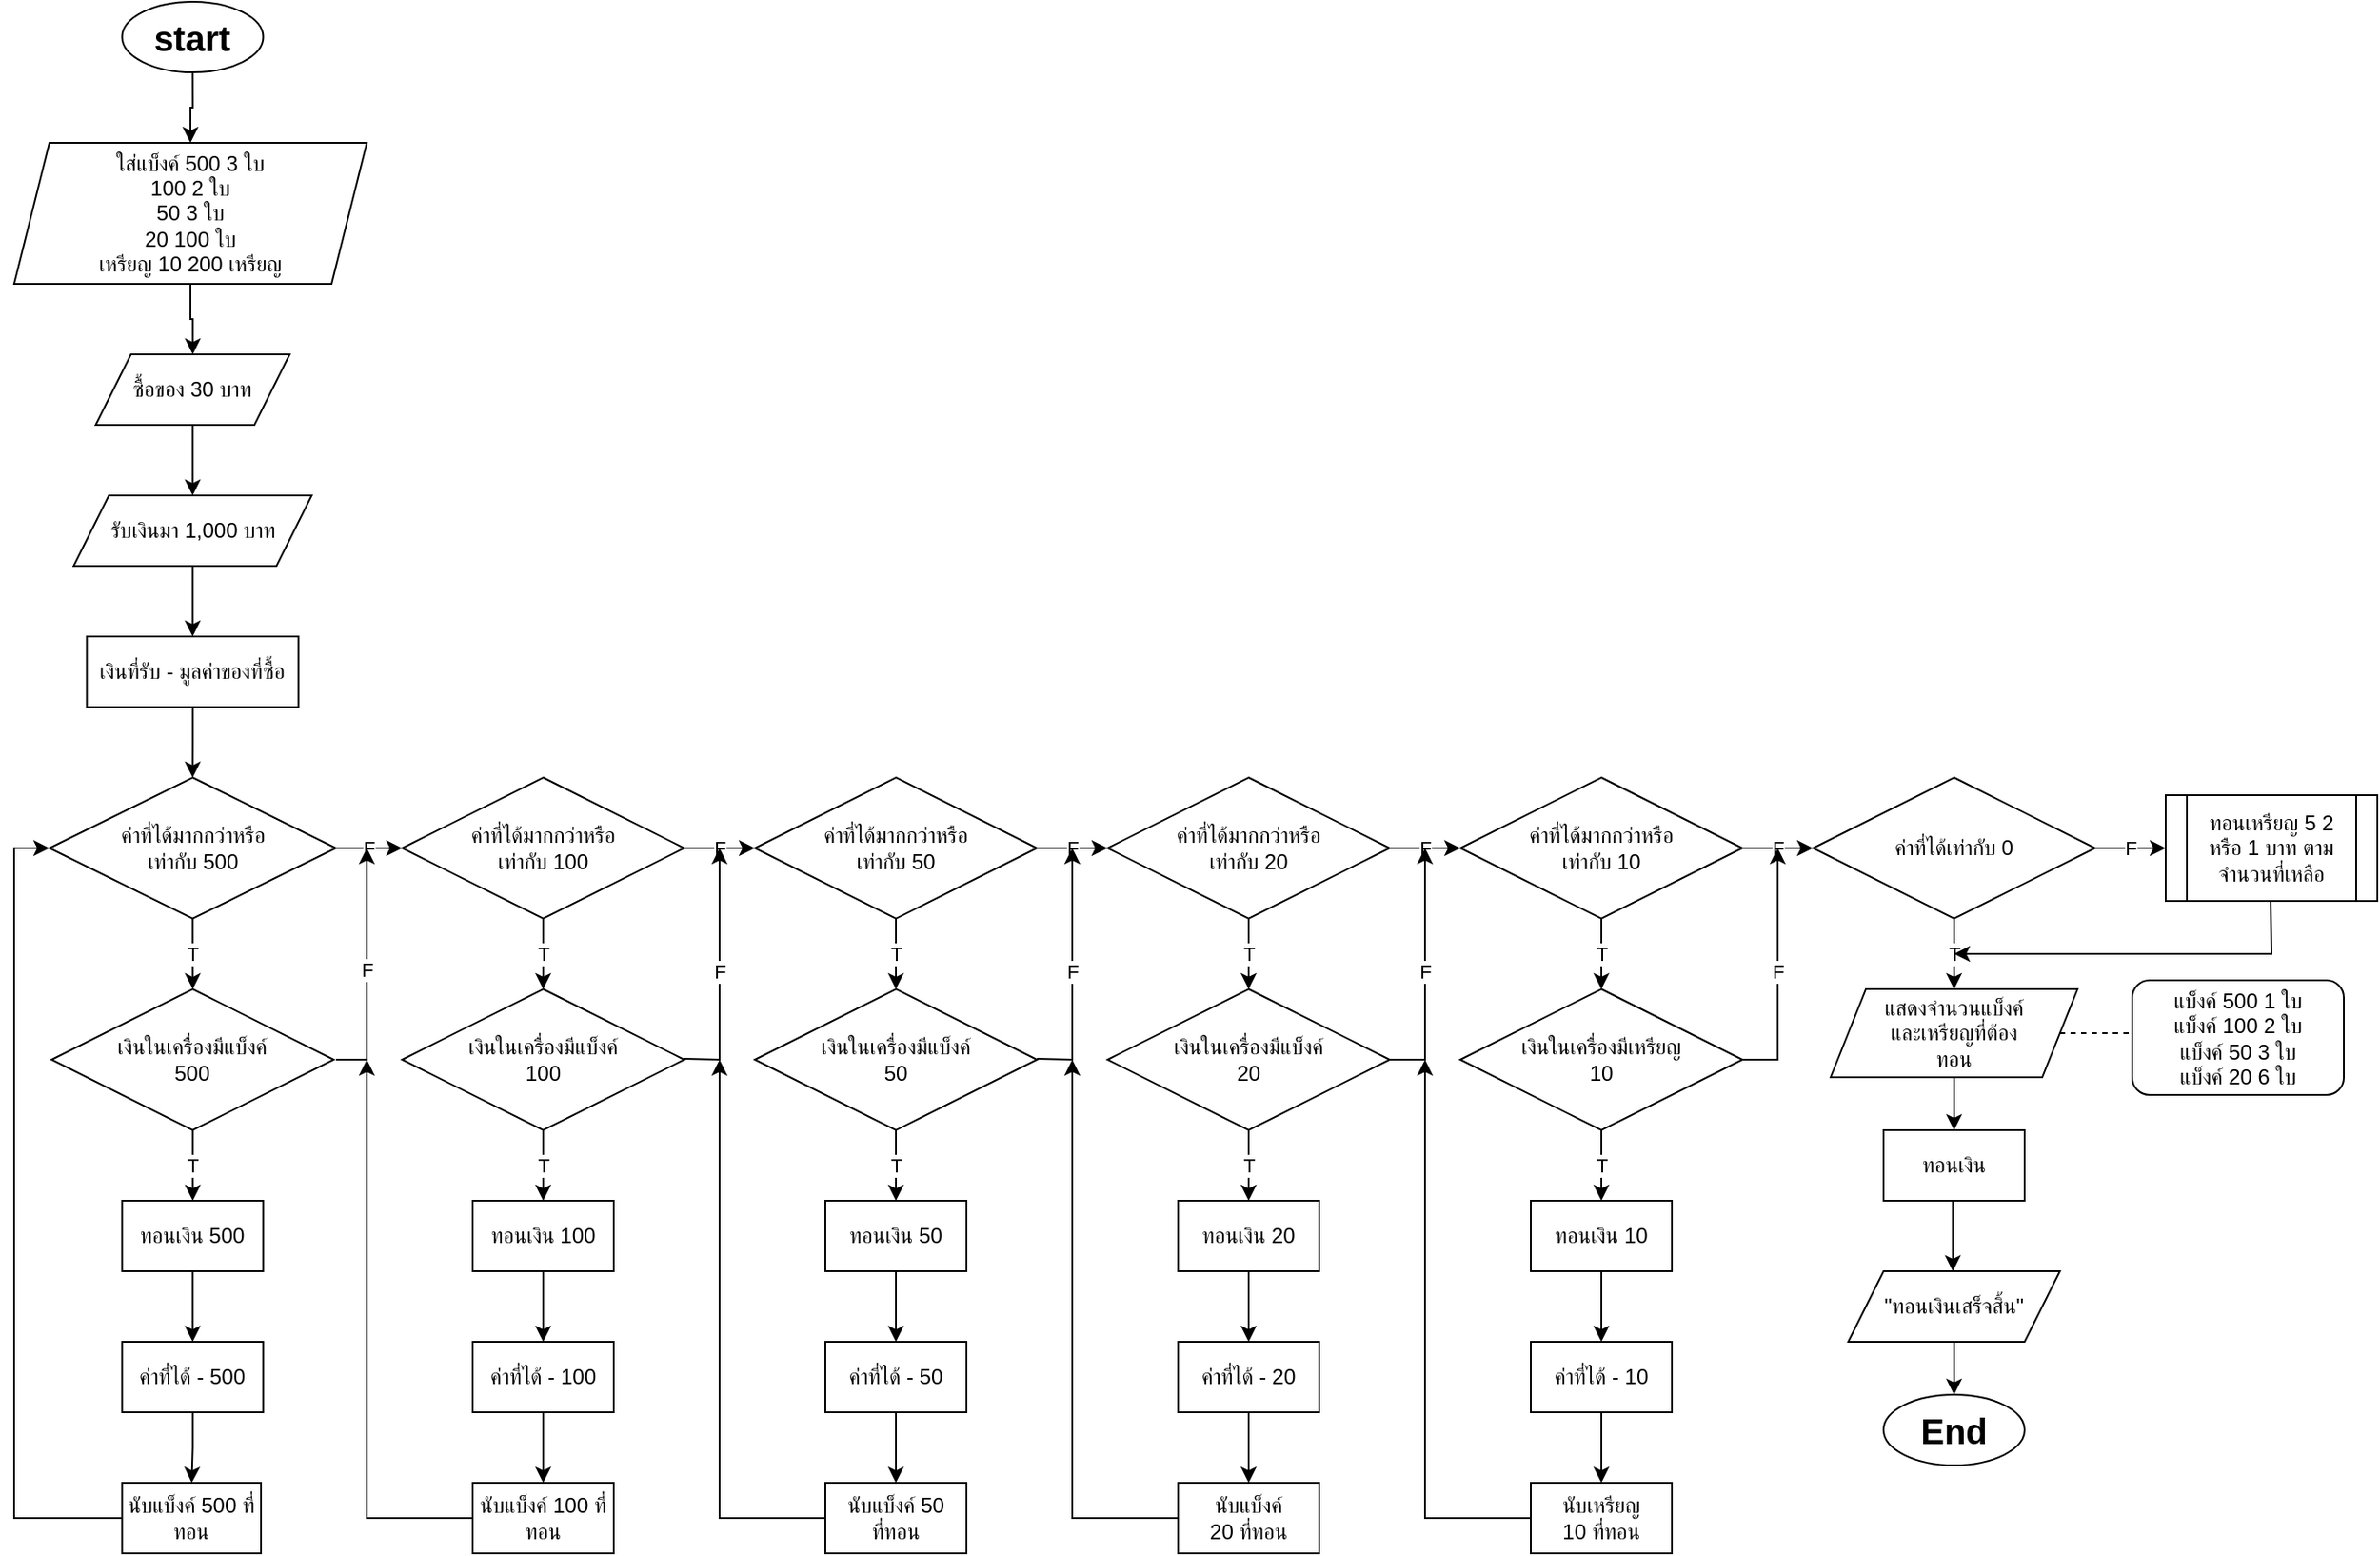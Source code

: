 <mxfile version="24.6.4" type="github">
  <diagram name="หน้า-1" id="b7yW1LsUpy_g2Xv4bKEs">
    <mxGraphModel dx="1050" dy="1691" grid="1" gridSize="10" guides="1" tooltips="1" connect="1" arrows="1" fold="1" page="1" pageScale="1" pageWidth="827" pageHeight="1169" math="0" shadow="0">
      <root>
        <object label="" id="0">
          <mxCell />
        </object>
        <mxCell id="1" parent="0" />
        <mxCell id="j6ZNpp6Z6Md4wc2h5sHu-96" value="" style="edgeStyle=orthogonalEdgeStyle;rounded=0;orthogonalLoop=1;jettySize=auto;html=1;" parent="1" source="j6ZNpp6Z6Md4wc2h5sHu-1" target="j6ZNpp6Z6Md4wc2h5sHu-94" edge="1">
          <mxGeometry relative="1" as="geometry" />
        </mxCell>
        <mxCell id="j6ZNpp6Z6Md4wc2h5sHu-1" value="start" style="ellipse;whiteSpace=wrap;html=1;fontSize=20;fontStyle=1" parent="1" vertex="1">
          <mxGeometry x="101.25" y="-1120" width="80" height="40" as="geometry" />
        </mxCell>
        <mxCell id="j6ZNpp6Z6Md4wc2h5sHu-11" value="" style="edgeStyle=orthogonalEdgeStyle;rounded=0;orthogonalLoop=1;jettySize=auto;html=1;" parent="1" source="j6ZNpp6Z6Md4wc2h5sHu-3" target="j6ZNpp6Z6Md4wc2h5sHu-10" edge="1">
          <mxGeometry relative="1" as="geometry" />
        </mxCell>
        <mxCell id="j6ZNpp6Z6Md4wc2h5sHu-3" value="ซื้อของ 30 บาท" style="shape=parallelogram;perimeter=parallelogramPerimeter;whiteSpace=wrap;html=1;fixedSize=1;" parent="1" vertex="1">
          <mxGeometry x="86.25" y="-920" width="110" height="40" as="geometry" />
        </mxCell>
        <mxCell id="j6ZNpp6Z6Md4wc2h5sHu-13" value="" style="edgeStyle=orthogonalEdgeStyle;rounded=0;orthogonalLoop=1;jettySize=auto;html=1;" parent="1" source="j6ZNpp6Z6Md4wc2h5sHu-10" target="j6ZNpp6Z6Md4wc2h5sHu-12" edge="1">
          <mxGeometry relative="1" as="geometry" />
        </mxCell>
        <mxCell id="j6ZNpp6Z6Md4wc2h5sHu-10" value="รับเงินมา 1,000 บาท" style="shape=parallelogram;perimeter=parallelogramPerimeter;whiteSpace=wrap;html=1;fixedSize=1;" parent="1" vertex="1">
          <mxGeometry x="73.75" y="-840" width="135" height="40" as="geometry" />
        </mxCell>
        <mxCell id="j6ZNpp6Z6Md4wc2h5sHu-24" value="" style="edgeStyle=orthogonalEdgeStyle;rounded=0;orthogonalLoop=1;jettySize=auto;html=1;" parent="1" source="j6ZNpp6Z6Md4wc2h5sHu-12" target="j6ZNpp6Z6Md4wc2h5sHu-18" edge="1">
          <mxGeometry relative="1" as="geometry" />
        </mxCell>
        <mxCell id="j6ZNpp6Z6Md4wc2h5sHu-12" value="เงินที่รับ - มูลค่าของที่ซื้อ" style="rounded=0;whiteSpace=wrap;html=1;" parent="1" vertex="1">
          <mxGeometry x="81.25" y="-760" width="120" height="40" as="geometry" />
        </mxCell>
        <mxCell id="j6ZNpp6Z6Md4wc2h5sHu-30" value="F" style="edgeStyle=orthogonalEdgeStyle;rounded=0;orthogonalLoop=1;jettySize=auto;html=1;" parent="1" source="j6ZNpp6Z6Md4wc2h5sHu-18" target="j6ZNpp6Z6Md4wc2h5sHu-28" edge="1">
          <mxGeometry relative="1" as="geometry" />
        </mxCell>
        <mxCell id="j6ZNpp6Z6Md4wc2h5sHu-41" value="T" style="edgeStyle=orthogonalEdgeStyle;rounded=0;orthogonalLoop=1;jettySize=auto;html=1;" parent="1" source="j6ZNpp6Z6Md4wc2h5sHu-18" target="j6ZNpp6Z6Md4wc2h5sHu-33" edge="1">
          <mxGeometry relative="1" as="geometry" />
        </mxCell>
        <mxCell id="j6ZNpp6Z6Md4wc2h5sHu-18" value="ค่าที่ได้มากกว่าหรือ&lt;div&gt;เท่ากับ 500&lt;/div&gt;" style="rhombus;whiteSpace=wrap;html=1;" parent="1" vertex="1">
          <mxGeometry x="60" y="-680" width="162.5" height="80" as="geometry" />
        </mxCell>
        <mxCell id="j6ZNpp6Z6Md4wc2h5sHu-43" value="" style="edgeStyle=orthogonalEdgeStyle;rounded=0;orthogonalLoop=1;jettySize=auto;html=1;" parent="1" source="j6ZNpp6Z6Md4wc2h5sHu-20" target="j6ZNpp6Z6Md4wc2h5sHu-21" edge="1">
          <mxGeometry relative="1" as="geometry" />
        </mxCell>
        <mxCell id="j6ZNpp6Z6Md4wc2h5sHu-20" value="ทอนเงิน 500" style="rounded=0;whiteSpace=wrap;html=1;" parent="1" vertex="1">
          <mxGeometry x="101.25" y="-440" width="80" height="40" as="geometry" />
        </mxCell>
        <mxCell id="j6ZNpp6Z6Md4wc2h5sHu-103" value="" style="edgeStyle=orthogonalEdgeStyle;rounded=0;orthogonalLoop=1;jettySize=auto;html=1;" parent="1" source="j6ZNpp6Z6Md4wc2h5sHu-21" target="j6ZNpp6Z6Md4wc2h5sHu-98" edge="1">
          <mxGeometry relative="1" as="geometry" />
        </mxCell>
        <mxCell id="j6ZNpp6Z6Md4wc2h5sHu-21" value="ค่าที่ได้ - 500" style="rounded=0;whiteSpace=wrap;html=1;" parent="1" vertex="1">
          <mxGeometry x="101.25" y="-360" width="80" height="40" as="geometry" />
        </mxCell>
        <mxCell id="j6ZNpp6Z6Md4wc2h5sHu-46" value="T" style="edgeStyle=orthogonalEdgeStyle;rounded=0;orthogonalLoop=1;jettySize=auto;html=1;" parent="1" source="j6ZNpp6Z6Md4wc2h5sHu-28" target="j6ZNpp6Z6Md4wc2h5sHu-45" edge="1">
          <mxGeometry relative="1" as="geometry" />
        </mxCell>
        <mxCell id="j6ZNpp6Z6Md4wc2h5sHu-53" value="F" style="edgeStyle=orthogonalEdgeStyle;rounded=0;orthogonalLoop=1;jettySize=auto;html=1;" parent="1" source="j6ZNpp6Z6Md4wc2h5sHu-28" target="j6ZNpp6Z6Md4wc2h5sHu-52" edge="1">
          <mxGeometry relative="1" as="geometry" />
        </mxCell>
        <mxCell id="j6ZNpp6Z6Md4wc2h5sHu-28" value="ค่าที่ได้มากกว่าหรือ&lt;div&gt;เท่ากับ 100&lt;/div&gt;" style="rhombus;whiteSpace=wrap;html=1;" parent="1" vertex="1">
          <mxGeometry x="260" y="-680" width="160" height="80" as="geometry" />
        </mxCell>
        <mxCell id="j6ZNpp6Z6Md4wc2h5sHu-42" value="T" style="edgeStyle=orthogonalEdgeStyle;rounded=0;orthogonalLoop=1;jettySize=auto;html=1;" parent="1" source="j6ZNpp6Z6Md4wc2h5sHu-33" target="j6ZNpp6Z6Md4wc2h5sHu-20" edge="1">
          <mxGeometry relative="1" as="geometry">
            <Array as="points">
              <mxPoint x="141" y="-460" />
              <mxPoint x="141" y="-460" />
            </Array>
          </mxGeometry>
        </mxCell>
        <mxCell id="j6ZNpp6Z6Md4wc2h5sHu-33" value="เงินในเครื่องมีแบ็งค์&lt;div&gt;500&lt;/div&gt;" style="rhombus;whiteSpace=wrap;html=1;" parent="1" vertex="1">
          <mxGeometry x="61.25" y="-560" width="160" height="80" as="geometry" />
        </mxCell>
        <mxCell id="j6ZNpp6Z6Md4wc2h5sHu-36" value="" style="endArrow=classic;html=1;rounded=0;entryX=0;entryY=0.5;entryDx=0;entryDy=0;exitX=0;exitY=0.5;exitDx=0;exitDy=0;" parent="1" source="j6ZNpp6Z6Md4wc2h5sHu-98" target="j6ZNpp6Z6Md4wc2h5sHu-18" edge="1">
          <mxGeometry width="50" height="50" relative="1" as="geometry">
            <mxPoint x="100" y="-340.5" as="sourcePoint" />
            <mxPoint x="20" y="-340" as="targetPoint" />
            <Array as="points">
              <mxPoint x="40" y="-260" />
              <mxPoint x="40" y="-340" />
              <mxPoint x="40" y="-640" />
            </Array>
          </mxGeometry>
        </mxCell>
        <mxCell id="j6ZNpp6Z6Md4wc2h5sHu-44" value="F" style="endArrow=classic;html=1;rounded=0;" parent="1" edge="1">
          <mxGeometry width="50" height="50" relative="1" as="geometry">
            <mxPoint x="222.5" y="-520" as="sourcePoint" />
            <mxPoint x="240" y="-640" as="targetPoint" />
            <Array as="points">
              <mxPoint x="240" y="-520" />
            </Array>
          </mxGeometry>
        </mxCell>
        <mxCell id="j6ZNpp6Z6Md4wc2h5sHu-49" value="T" style="edgeStyle=orthogonalEdgeStyle;rounded=0;orthogonalLoop=1;jettySize=auto;html=1;" parent="1" source="j6ZNpp6Z6Md4wc2h5sHu-45" target="j6ZNpp6Z6Md4wc2h5sHu-47" edge="1">
          <mxGeometry relative="1" as="geometry">
            <Array as="points">
              <mxPoint x="340" y="-450" />
              <mxPoint x="340" y="-450" />
            </Array>
          </mxGeometry>
        </mxCell>
        <mxCell id="j6ZNpp6Z6Md4wc2h5sHu-45" value="เงินในเครื่องมีแบ็งค์&lt;div&gt;100&lt;/div&gt;" style="rhombus;whiteSpace=wrap;html=1;" parent="1" vertex="1">
          <mxGeometry x="260" y="-560" width="160" height="80" as="geometry" />
        </mxCell>
        <mxCell id="j6ZNpp6Z6Md4wc2h5sHu-50" value="" style="edgeStyle=orthogonalEdgeStyle;rounded=0;orthogonalLoop=1;jettySize=auto;html=1;" parent="1" source="j6ZNpp6Z6Md4wc2h5sHu-47" target="j6ZNpp6Z6Md4wc2h5sHu-48" edge="1">
          <mxGeometry relative="1" as="geometry" />
        </mxCell>
        <mxCell id="j6ZNpp6Z6Md4wc2h5sHu-47" value="ทอนเงิน 100" style="rounded=0;whiteSpace=wrap;html=1;" parent="1" vertex="1">
          <mxGeometry x="300" y="-440" width="80" height="40" as="geometry" />
        </mxCell>
        <mxCell id="j6ZNpp6Z6Md4wc2h5sHu-104" value="" style="edgeStyle=orthogonalEdgeStyle;rounded=0;orthogonalLoop=1;jettySize=auto;html=1;" parent="1" source="j6ZNpp6Z6Md4wc2h5sHu-48" target="j6ZNpp6Z6Md4wc2h5sHu-99" edge="1">
          <mxGeometry relative="1" as="geometry" />
        </mxCell>
        <mxCell id="j6ZNpp6Z6Md4wc2h5sHu-48" value="ค่าที่ได้ - 100" style="rounded=0;whiteSpace=wrap;html=1;" parent="1" vertex="1">
          <mxGeometry x="300" y="-360" width="80" height="40" as="geometry" />
        </mxCell>
        <mxCell id="j6ZNpp6Z6Md4wc2h5sHu-51" value="" style="endArrow=classic;html=1;rounded=0;exitX=0;exitY=0.5;exitDx=0;exitDy=0;" parent="1" source="j6ZNpp6Z6Md4wc2h5sHu-99" edge="1">
          <mxGeometry width="50" height="50" relative="1" as="geometry">
            <mxPoint x="300" y="-340.5" as="sourcePoint" />
            <mxPoint x="240" y="-520" as="targetPoint" />
            <Array as="points">
              <mxPoint x="240" y="-260" />
              <mxPoint x="240" y="-340" />
            </Array>
          </mxGeometry>
        </mxCell>
        <mxCell id="j6ZNpp6Z6Md4wc2h5sHu-57" value="T" style="edgeStyle=orthogonalEdgeStyle;rounded=0;orthogonalLoop=1;jettySize=auto;html=1;" parent="1" source="j6ZNpp6Z6Md4wc2h5sHu-52" target="j6ZNpp6Z6Md4wc2h5sHu-54" edge="1">
          <mxGeometry relative="1" as="geometry" />
        </mxCell>
        <mxCell id="j6ZNpp6Z6Md4wc2h5sHu-63" value="F" style="edgeStyle=orthogonalEdgeStyle;rounded=0;orthogonalLoop=1;jettySize=auto;html=1;" parent="1" source="j6ZNpp6Z6Md4wc2h5sHu-52" target="j6ZNpp6Z6Md4wc2h5sHu-62" edge="1">
          <mxGeometry relative="1" as="geometry" />
        </mxCell>
        <mxCell id="j6ZNpp6Z6Md4wc2h5sHu-52" value="ค่าที่ได้มากกว่าหรือ&lt;div&gt;เท่ากับ 50&lt;/div&gt;" style="rhombus;whiteSpace=wrap;html=1;" parent="1" vertex="1">
          <mxGeometry x="460" y="-680" width="160" height="80" as="geometry" />
        </mxCell>
        <mxCell id="j6ZNpp6Z6Md4wc2h5sHu-58" value="T" style="edgeStyle=orthogonalEdgeStyle;rounded=0;orthogonalLoop=1;jettySize=auto;html=1;" parent="1" source="j6ZNpp6Z6Md4wc2h5sHu-54" target="j6ZNpp6Z6Md4wc2h5sHu-55" edge="1">
          <mxGeometry relative="1" as="geometry" />
        </mxCell>
        <mxCell id="j6ZNpp6Z6Md4wc2h5sHu-54" value="เงินในเครื่องมีแบ็งค์&lt;div&gt;50&lt;/div&gt;" style="rhombus;whiteSpace=wrap;html=1;" parent="1" vertex="1">
          <mxGeometry x="460" y="-560" width="160" height="80" as="geometry" />
        </mxCell>
        <mxCell id="j6ZNpp6Z6Md4wc2h5sHu-59" value="" style="edgeStyle=orthogonalEdgeStyle;rounded=0;orthogonalLoop=1;jettySize=auto;html=1;" parent="1" source="j6ZNpp6Z6Md4wc2h5sHu-55" target="j6ZNpp6Z6Md4wc2h5sHu-56" edge="1">
          <mxGeometry relative="1" as="geometry" />
        </mxCell>
        <mxCell id="j6ZNpp6Z6Md4wc2h5sHu-55" value="ทอนเงิน 50" style="rounded=0;whiteSpace=wrap;html=1;" parent="1" vertex="1">
          <mxGeometry x="500" y="-440" width="80" height="40" as="geometry" />
        </mxCell>
        <mxCell id="j6ZNpp6Z6Md4wc2h5sHu-105" value="" style="edgeStyle=orthogonalEdgeStyle;rounded=0;orthogonalLoop=1;jettySize=auto;html=1;" parent="1" source="j6ZNpp6Z6Md4wc2h5sHu-56" target="j6ZNpp6Z6Md4wc2h5sHu-100" edge="1">
          <mxGeometry relative="1" as="geometry" />
        </mxCell>
        <mxCell id="j6ZNpp6Z6Md4wc2h5sHu-56" value="ค่าที่ได้ - 50" style="rounded=0;whiteSpace=wrap;html=1;" parent="1" vertex="1">
          <mxGeometry x="500" y="-360" width="80" height="40" as="geometry" />
        </mxCell>
        <mxCell id="j6ZNpp6Z6Md4wc2h5sHu-60" value="F" style="endArrow=classic;html=1;rounded=0;" parent="1" edge="1">
          <mxGeometry width="50" height="50" relative="1" as="geometry">
            <mxPoint x="420" y="-520.5" as="sourcePoint" />
            <mxPoint x="440" y="-640" as="targetPoint" />
            <Array as="points">
              <mxPoint x="440" y="-520" />
            </Array>
          </mxGeometry>
        </mxCell>
        <mxCell id="j6ZNpp6Z6Md4wc2h5sHu-61" value="" style="endArrow=classic;html=1;rounded=0;exitX=0;exitY=0.5;exitDx=0;exitDy=0;" parent="1" source="j6ZNpp6Z6Md4wc2h5sHu-100" edge="1">
          <mxGeometry width="50" height="50" relative="1" as="geometry">
            <mxPoint x="500" y="-340.5" as="sourcePoint" />
            <mxPoint x="440" y="-520" as="targetPoint" />
            <Array as="points">
              <mxPoint x="440" y="-260" />
              <mxPoint x="440" y="-340" />
            </Array>
          </mxGeometry>
        </mxCell>
        <mxCell id="j6ZNpp6Z6Md4wc2h5sHu-67" value="T" style="edgeStyle=orthogonalEdgeStyle;rounded=0;orthogonalLoop=1;jettySize=auto;html=1;" parent="1" source="j6ZNpp6Z6Md4wc2h5sHu-62" target="j6ZNpp6Z6Md4wc2h5sHu-64" edge="1">
          <mxGeometry relative="1" as="geometry" />
        </mxCell>
        <mxCell id="j6ZNpp6Z6Md4wc2h5sHu-74" value="F" style="edgeStyle=orthogonalEdgeStyle;rounded=0;orthogonalLoop=1;jettySize=auto;html=1;" parent="1" source="j6ZNpp6Z6Md4wc2h5sHu-62" target="j6ZNpp6Z6Md4wc2h5sHu-73" edge="1">
          <mxGeometry relative="1" as="geometry" />
        </mxCell>
        <mxCell id="j6ZNpp6Z6Md4wc2h5sHu-62" value="ค่าที่ได้มากกว่าหรือ&lt;div&gt;เท่ากับ 20&lt;/div&gt;" style="rhombus;whiteSpace=wrap;html=1;" parent="1" vertex="1">
          <mxGeometry x="660" y="-680" width="160" height="80" as="geometry" />
        </mxCell>
        <mxCell id="j6ZNpp6Z6Md4wc2h5sHu-68" value="T" style="edgeStyle=orthogonalEdgeStyle;rounded=0;orthogonalLoop=1;jettySize=auto;html=1;" parent="1" source="j6ZNpp6Z6Md4wc2h5sHu-64" target="j6ZNpp6Z6Md4wc2h5sHu-65" edge="1">
          <mxGeometry relative="1" as="geometry" />
        </mxCell>
        <mxCell id="j6ZNpp6Z6Md4wc2h5sHu-64" value="เงินในเครื่องมีแบ็งค์&lt;div&gt;20&lt;/div&gt;" style="rhombus;whiteSpace=wrap;html=1;" parent="1" vertex="1">
          <mxGeometry x="660" y="-560" width="160" height="80" as="geometry" />
        </mxCell>
        <mxCell id="j6ZNpp6Z6Md4wc2h5sHu-69" value="" style="edgeStyle=orthogonalEdgeStyle;rounded=0;orthogonalLoop=1;jettySize=auto;html=1;" parent="1" source="j6ZNpp6Z6Md4wc2h5sHu-65" target="j6ZNpp6Z6Md4wc2h5sHu-66" edge="1">
          <mxGeometry relative="1" as="geometry" />
        </mxCell>
        <mxCell id="j6ZNpp6Z6Md4wc2h5sHu-65" value="ทอนเงิน 20" style="rounded=0;whiteSpace=wrap;html=1;" parent="1" vertex="1">
          <mxGeometry x="700" y="-440" width="80" height="40" as="geometry" />
        </mxCell>
        <mxCell id="j6ZNpp6Z6Md4wc2h5sHu-106" value="" style="edgeStyle=orthogonalEdgeStyle;rounded=0;orthogonalLoop=1;jettySize=auto;html=1;" parent="1" source="j6ZNpp6Z6Md4wc2h5sHu-66" target="j6ZNpp6Z6Md4wc2h5sHu-101" edge="1">
          <mxGeometry relative="1" as="geometry" />
        </mxCell>
        <mxCell id="j6ZNpp6Z6Md4wc2h5sHu-66" value="ค่าที่ได้ - 20" style="rounded=0;whiteSpace=wrap;html=1;" parent="1" vertex="1">
          <mxGeometry x="700" y="-360" width="80" height="40" as="geometry" />
        </mxCell>
        <mxCell id="j6ZNpp6Z6Md4wc2h5sHu-71" value="F" style="endArrow=classic;html=1;rounded=0;" parent="1" edge="1">
          <mxGeometry width="50" height="50" relative="1" as="geometry">
            <mxPoint x="620" y="-520.5" as="sourcePoint" />
            <mxPoint x="640" y="-640" as="targetPoint" />
            <Array as="points">
              <mxPoint x="640" y="-520" />
            </Array>
          </mxGeometry>
        </mxCell>
        <mxCell id="j6ZNpp6Z6Md4wc2h5sHu-72" value="" style="endArrow=classic;html=1;rounded=0;exitX=0;exitY=0.5;exitDx=0;exitDy=0;" parent="1" source="j6ZNpp6Z6Md4wc2h5sHu-101" edge="1">
          <mxGeometry width="50" height="50" relative="1" as="geometry">
            <mxPoint x="690" y="-270" as="sourcePoint" />
            <mxPoint x="640" y="-520" as="targetPoint" />
            <Array as="points">
              <mxPoint x="640" y="-260" />
              <mxPoint x="640" y="-340" />
            </Array>
          </mxGeometry>
        </mxCell>
        <mxCell id="j6ZNpp6Z6Md4wc2h5sHu-76" value="T" style="edgeStyle=orthogonalEdgeStyle;rounded=0;orthogonalLoop=1;jettySize=auto;html=1;" parent="1" source="j6ZNpp6Z6Md4wc2h5sHu-73" target="j6ZNpp6Z6Md4wc2h5sHu-75" edge="1">
          <mxGeometry relative="1" as="geometry" />
        </mxCell>
        <mxCell id="j6ZNpp6Z6Md4wc2h5sHu-84" value="F" style="edgeStyle=orthogonalEdgeStyle;rounded=0;orthogonalLoop=1;jettySize=auto;html=1;" parent="1" source="j6ZNpp6Z6Md4wc2h5sHu-73" target="j6ZNpp6Z6Md4wc2h5sHu-83" edge="1">
          <mxGeometry relative="1" as="geometry" />
        </mxCell>
        <mxCell id="j6ZNpp6Z6Md4wc2h5sHu-73" value="ค่าที่ได้มากกว่าหรือ&lt;div&gt;เท่ากับ 10&lt;/div&gt;" style="rhombus;whiteSpace=wrap;html=1;" parent="1" vertex="1">
          <mxGeometry x="860" y="-680" width="160" height="80" as="geometry" />
        </mxCell>
        <mxCell id="j6ZNpp6Z6Md4wc2h5sHu-79" value="T" style="edgeStyle=orthogonalEdgeStyle;rounded=0;orthogonalLoop=1;jettySize=auto;html=1;" parent="1" source="j6ZNpp6Z6Md4wc2h5sHu-75" target="j6ZNpp6Z6Md4wc2h5sHu-77" edge="1">
          <mxGeometry relative="1" as="geometry" />
        </mxCell>
        <mxCell id="j6ZNpp6Z6Md4wc2h5sHu-75" value="เงินในเครื่องมีเหรียญ&lt;div&gt;10&lt;/div&gt;" style="rhombus;whiteSpace=wrap;html=1;" parent="1" vertex="1">
          <mxGeometry x="860" y="-560" width="160" height="80" as="geometry" />
        </mxCell>
        <mxCell id="j6ZNpp6Z6Md4wc2h5sHu-80" value="" style="edgeStyle=orthogonalEdgeStyle;rounded=0;orthogonalLoop=1;jettySize=auto;html=1;" parent="1" source="j6ZNpp6Z6Md4wc2h5sHu-77" target="j6ZNpp6Z6Md4wc2h5sHu-78" edge="1">
          <mxGeometry relative="1" as="geometry" />
        </mxCell>
        <mxCell id="j6ZNpp6Z6Md4wc2h5sHu-77" value="ทอนเงิน 10" style="rounded=0;whiteSpace=wrap;html=1;" parent="1" vertex="1">
          <mxGeometry x="900" y="-440" width="80" height="40" as="geometry" />
        </mxCell>
        <mxCell id="j6ZNpp6Z6Md4wc2h5sHu-107" value="" style="edgeStyle=orthogonalEdgeStyle;rounded=0;orthogonalLoop=1;jettySize=auto;html=1;" parent="1" source="j6ZNpp6Z6Md4wc2h5sHu-78" target="j6ZNpp6Z6Md4wc2h5sHu-102" edge="1">
          <mxGeometry relative="1" as="geometry" />
        </mxCell>
        <mxCell id="j6ZNpp6Z6Md4wc2h5sHu-78" value="ค่าที่ได้ - 10" style="rounded=0;whiteSpace=wrap;html=1;" parent="1" vertex="1">
          <mxGeometry x="900" y="-360" width="80" height="40" as="geometry" />
        </mxCell>
        <mxCell id="j6ZNpp6Z6Md4wc2h5sHu-81" value="F" style="endArrow=classic;html=1;rounded=0;" parent="1" edge="1">
          <mxGeometry width="50" height="50" relative="1" as="geometry">
            <mxPoint x="820" y="-520" as="sourcePoint" />
            <mxPoint x="840" y="-640" as="targetPoint" />
            <Array as="points">
              <mxPoint x="840" y="-520" />
            </Array>
          </mxGeometry>
        </mxCell>
        <mxCell id="j6ZNpp6Z6Md4wc2h5sHu-82" value="" style="endArrow=classic;html=1;rounded=0;exitX=0;exitY=0.5;exitDx=0;exitDy=0;" parent="1" source="j6ZNpp6Z6Md4wc2h5sHu-102" edge="1">
          <mxGeometry width="50" height="50" relative="1" as="geometry">
            <mxPoint x="900" y="-340.5" as="sourcePoint" />
            <mxPoint x="840" y="-520" as="targetPoint" />
            <Array as="points">
              <mxPoint x="840" y="-260" />
              <mxPoint x="840" y="-340" />
            </Array>
          </mxGeometry>
        </mxCell>
        <mxCell id="j6ZNpp6Z6Md4wc2h5sHu-91" value="F" style="edgeStyle=orthogonalEdgeStyle;rounded=0;orthogonalLoop=1;jettySize=auto;html=1;" parent="1" source="j6ZNpp6Z6Md4wc2h5sHu-83" target="j6ZNpp6Z6Md4wc2h5sHu-90" edge="1">
          <mxGeometry relative="1" as="geometry" />
        </mxCell>
        <mxCell id="j6ZNpp6Z6Md4wc2h5sHu-109" value="T" style="edgeStyle=orthogonalEdgeStyle;rounded=0;orthogonalLoop=1;jettySize=auto;html=1;" parent="1" source="j6ZNpp6Z6Md4wc2h5sHu-83" target="j6ZNpp6Z6Md4wc2h5sHu-108" edge="1">
          <mxGeometry relative="1" as="geometry" />
        </mxCell>
        <mxCell id="j6ZNpp6Z6Md4wc2h5sHu-83" value="ค่าที่ได้เท่ากับ 0" style="rhombus;whiteSpace=wrap;html=1;" parent="1" vertex="1">
          <mxGeometry x="1060" y="-680" width="160" height="80" as="geometry" />
        </mxCell>
        <mxCell id="j6ZNpp6Z6Md4wc2h5sHu-85" value="F" style="endArrow=classic;html=1;rounded=0;" parent="1" edge="1">
          <mxGeometry width="50" height="50" relative="1" as="geometry">
            <mxPoint x="1020" y="-520" as="sourcePoint" />
            <mxPoint x="1040" y="-640" as="targetPoint" />
            <Array as="points">
              <mxPoint x="1040" y="-520" />
            </Array>
          </mxGeometry>
        </mxCell>
        <mxCell id="j6ZNpp6Z6Md4wc2h5sHu-89" value="" style="edgeStyle=orthogonalEdgeStyle;rounded=0;orthogonalLoop=1;jettySize=auto;html=1;" parent="1" source="j6ZNpp6Z6Md4wc2h5sHu-86" target="j6ZNpp6Z6Md4wc2h5sHu-88" edge="1">
          <mxGeometry relative="1" as="geometry" />
        </mxCell>
        <mxCell id="j6ZNpp6Z6Md4wc2h5sHu-86" value="&quot;ทอนเงินเสร็จสิ้น&quot;" style="shape=parallelogram;perimeter=parallelogramPerimeter;whiteSpace=wrap;html=1;fixedSize=1;" parent="1" vertex="1">
          <mxGeometry x="1080" y="-400" width="120" height="40" as="geometry" />
        </mxCell>
        <mxCell id="j6ZNpp6Z6Md4wc2h5sHu-88" value="End" style="ellipse;whiteSpace=wrap;html=1;fontSize=20;fontStyle=1" parent="1" vertex="1">
          <mxGeometry x="1100" y="-330" width="80" height="40" as="geometry" />
        </mxCell>
        <mxCell id="j6ZNpp6Z6Md4wc2h5sHu-90" value="ทอนเหรียญ 5 2&lt;div&gt;หรือ 1 บาท ตามจำนวนที่เหลือ&lt;/div&gt;" style="shape=process;whiteSpace=wrap;html=1;backgroundOutline=1;" parent="1" vertex="1">
          <mxGeometry x="1260" y="-670" width="120" height="60" as="geometry" />
        </mxCell>
        <mxCell id="j6ZNpp6Z6Md4wc2h5sHu-92" value="" style="endArrow=classic;html=1;rounded=0;" parent="1" edge="1">
          <mxGeometry width="50" height="50" relative="1" as="geometry">
            <mxPoint x="1319.5" y="-610" as="sourcePoint" />
            <mxPoint x="1140" y="-580" as="targetPoint" />
            <Array as="points">
              <mxPoint x="1320" y="-580" />
            </Array>
          </mxGeometry>
        </mxCell>
        <mxCell id="j6ZNpp6Z6Md4wc2h5sHu-97" value="" style="edgeStyle=orthogonalEdgeStyle;rounded=0;orthogonalLoop=1;jettySize=auto;html=1;" parent="1" source="j6ZNpp6Z6Md4wc2h5sHu-94" target="j6ZNpp6Z6Md4wc2h5sHu-3" edge="1">
          <mxGeometry relative="1" as="geometry" />
        </mxCell>
        <mxCell id="j6ZNpp6Z6Md4wc2h5sHu-94" value="ใส่แบ็งค์ 500 3 ใบ&lt;div&gt;100 2 ใบ&lt;/div&gt;&lt;div&gt;50 3 ใบ&lt;/div&gt;&lt;div&gt;20 100 ใบ&lt;/div&gt;&lt;div&gt;เหรียญ 10 200 เหรียญ&lt;/div&gt;" style="shape=parallelogram;perimeter=parallelogramPerimeter;whiteSpace=wrap;html=1;fixedSize=1;" parent="1" vertex="1">
          <mxGeometry x="40" y="-1040" width="200" height="80" as="geometry" />
        </mxCell>
        <mxCell id="j6ZNpp6Z6Md4wc2h5sHu-98" value="นับแบ็งค์ 500 ที่ทอน" style="rounded=0;whiteSpace=wrap;html=1;" parent="1" vertex="1">
          <mxGeometry x="101.25" y="-280" width="78.75" height="40" as="geometry" />
        </mxCell>
        <mxCell id="j6ZNpp6Z6Md4wc2h5sHu-99" value="นับแบ็งค์ 100 ที่ทอน" style="rounded=0;whiteSpace=wrap;html=1;" parent="1" vertex="1">
          <mxGeometry x="300" y="-280" width="80" height="40" as="geometry" />
        </mxCell>
        <mxCell id="j6ZNpp6Z6Md4wc2h5sHu-100" value="นับแบ็งค์ 50&lt;div&gt;ที่ทอน&lt;/div&gt;" style="rounded=0;whiteSpace=wrap;html=1;" parent="1" vertex="1">
          <mxGeometry x="500" y="-280" width="80" height="40" as="geometry" />
        </mxCell>
        <mxCell id="j6ZNpp6Z6Md4wc2h5sHu-101" value="นับแบ็งค์&lt;div&gt;20 ที่ทอน&lt;/div&gt;" style="rounded=0;whiteSpace=wrap;html=1;" parent="1" vertex="1">
          <mxGeometry x="700" y="-280" width="80" height="40" as="geometry" />
        </mxCell>
        <mxCell id="j6ZNpp6Z6Md4wc2h5sHu-102" value="นับเหรียญ&lt;div&gt;10 ที่ทอน&lt;/div&gt;" style="rounded=0;whiteSpace=wrap;html=1;" parent="1" vertex="1">
          <mxGeometry x="900" y="-280" width="80" height="40" as="geometry" />
        </mxCell>
        <mxCell id="j6ZNpp6Z6Md4wc2h5sHu-111" value="" style="edgeStyle=orthogonalEdgeStyle;rounded=0;orthogonalLoop=1;jettySize=auto;html=1;" parent="1" source="j6ZNpp6Z6Md4wc2h5sHu-108" target="j6ZNpp6Z6Md4wc2h5sHu-110" edge="1">
          <mxGeometry relative="1" as="geometry" />
        </mxCell>
        <mxCell id="j6ZNpp6Z6Md4wc2h5sHu-108" value="แสดงจำนวนแบ็งค์&lt;div&gt;และเหรียญที่ต้อง&lt;/div&gt;&lt;div&gt;ทอน&lt;/div&gt;" style="shape=parallelogram;perimeter=parallelogramPerimeter;whiteSpace=wrap;html=1;fixedSize=1;" parent="1" vertex="1">
          <mxGeometry x="1070" y="-560" width="140" height="50" as="geometry" />
        </mxCell>
        <mxCell id="j6ZNpp6Z6Md4wc2h5sHu-110" value="ทอนเงิน" style="rounded=0;whiteSpace=wrap;html=1;" parent="1" vertex="1">
          <mxGeometry x="1100" y="-480" width="80" height="40" as="geometry" />
        </mxCell>
        <mxCell id="j6ZNpp6Z6Md4wc2h5sHu-114" value="" style="endArrow=classic;html=1;rounded=0;" parent="1" edge="1">
          <mxGeometry width="50" height="50" relative="1" as="geometry">
            <mxPoint x="1139.29" y="-440" as="sourcePoint" />
            <mxPoint x="1139.29" y="-400" as="targetPoint" />
          </mxGeometry>
        </mxCell>
        <mxCell id="j6ZNpp6Z6Md4wc2h5sHu-116" value="แบ็งค์ 500 1 ใบ&lt;div&gt;แบ็งค์ 100 2 ใบ&lt;/div&gt;&lt;div&gt;แบ็งค์ 50 3 ใบ&lt;/div&gt;&lt;div&gt;แบ็งค์ 20 6 ใบ&lt;/div&gt;" style="rounded=1;whiteSpace=wrap;html=1;" parent="1" vertex="1">
          <mxGeometry x="1241" y="-565" width="120" height="65" as="geometry" />
        </mxCell>
        <mxCell id="j6ZNpp6Z6Md4wc2h5sHu-117" value="" style="endArrow=none;dashed=1;html=1;rounded=0;exitX=1;exitY=0.5;exitDx=0;exitDy=0;" parent="1" source="j6ZNpp6Z6Md4wc2h5sHu-108" edge="1">
          <mxGeometry width="50" height="50" relative="1" as="geometry">
            <mxPoint x="1210" y="-535.4" as="sourcePoint" />
            <mxPoint x="1240" y="-535" as="targetPoint" />
            <Array as="points" />
          </mxGeometry>
        </mxCell>
      </root>
    </mxGraphModel>
  </diagram>
</mxfile>
